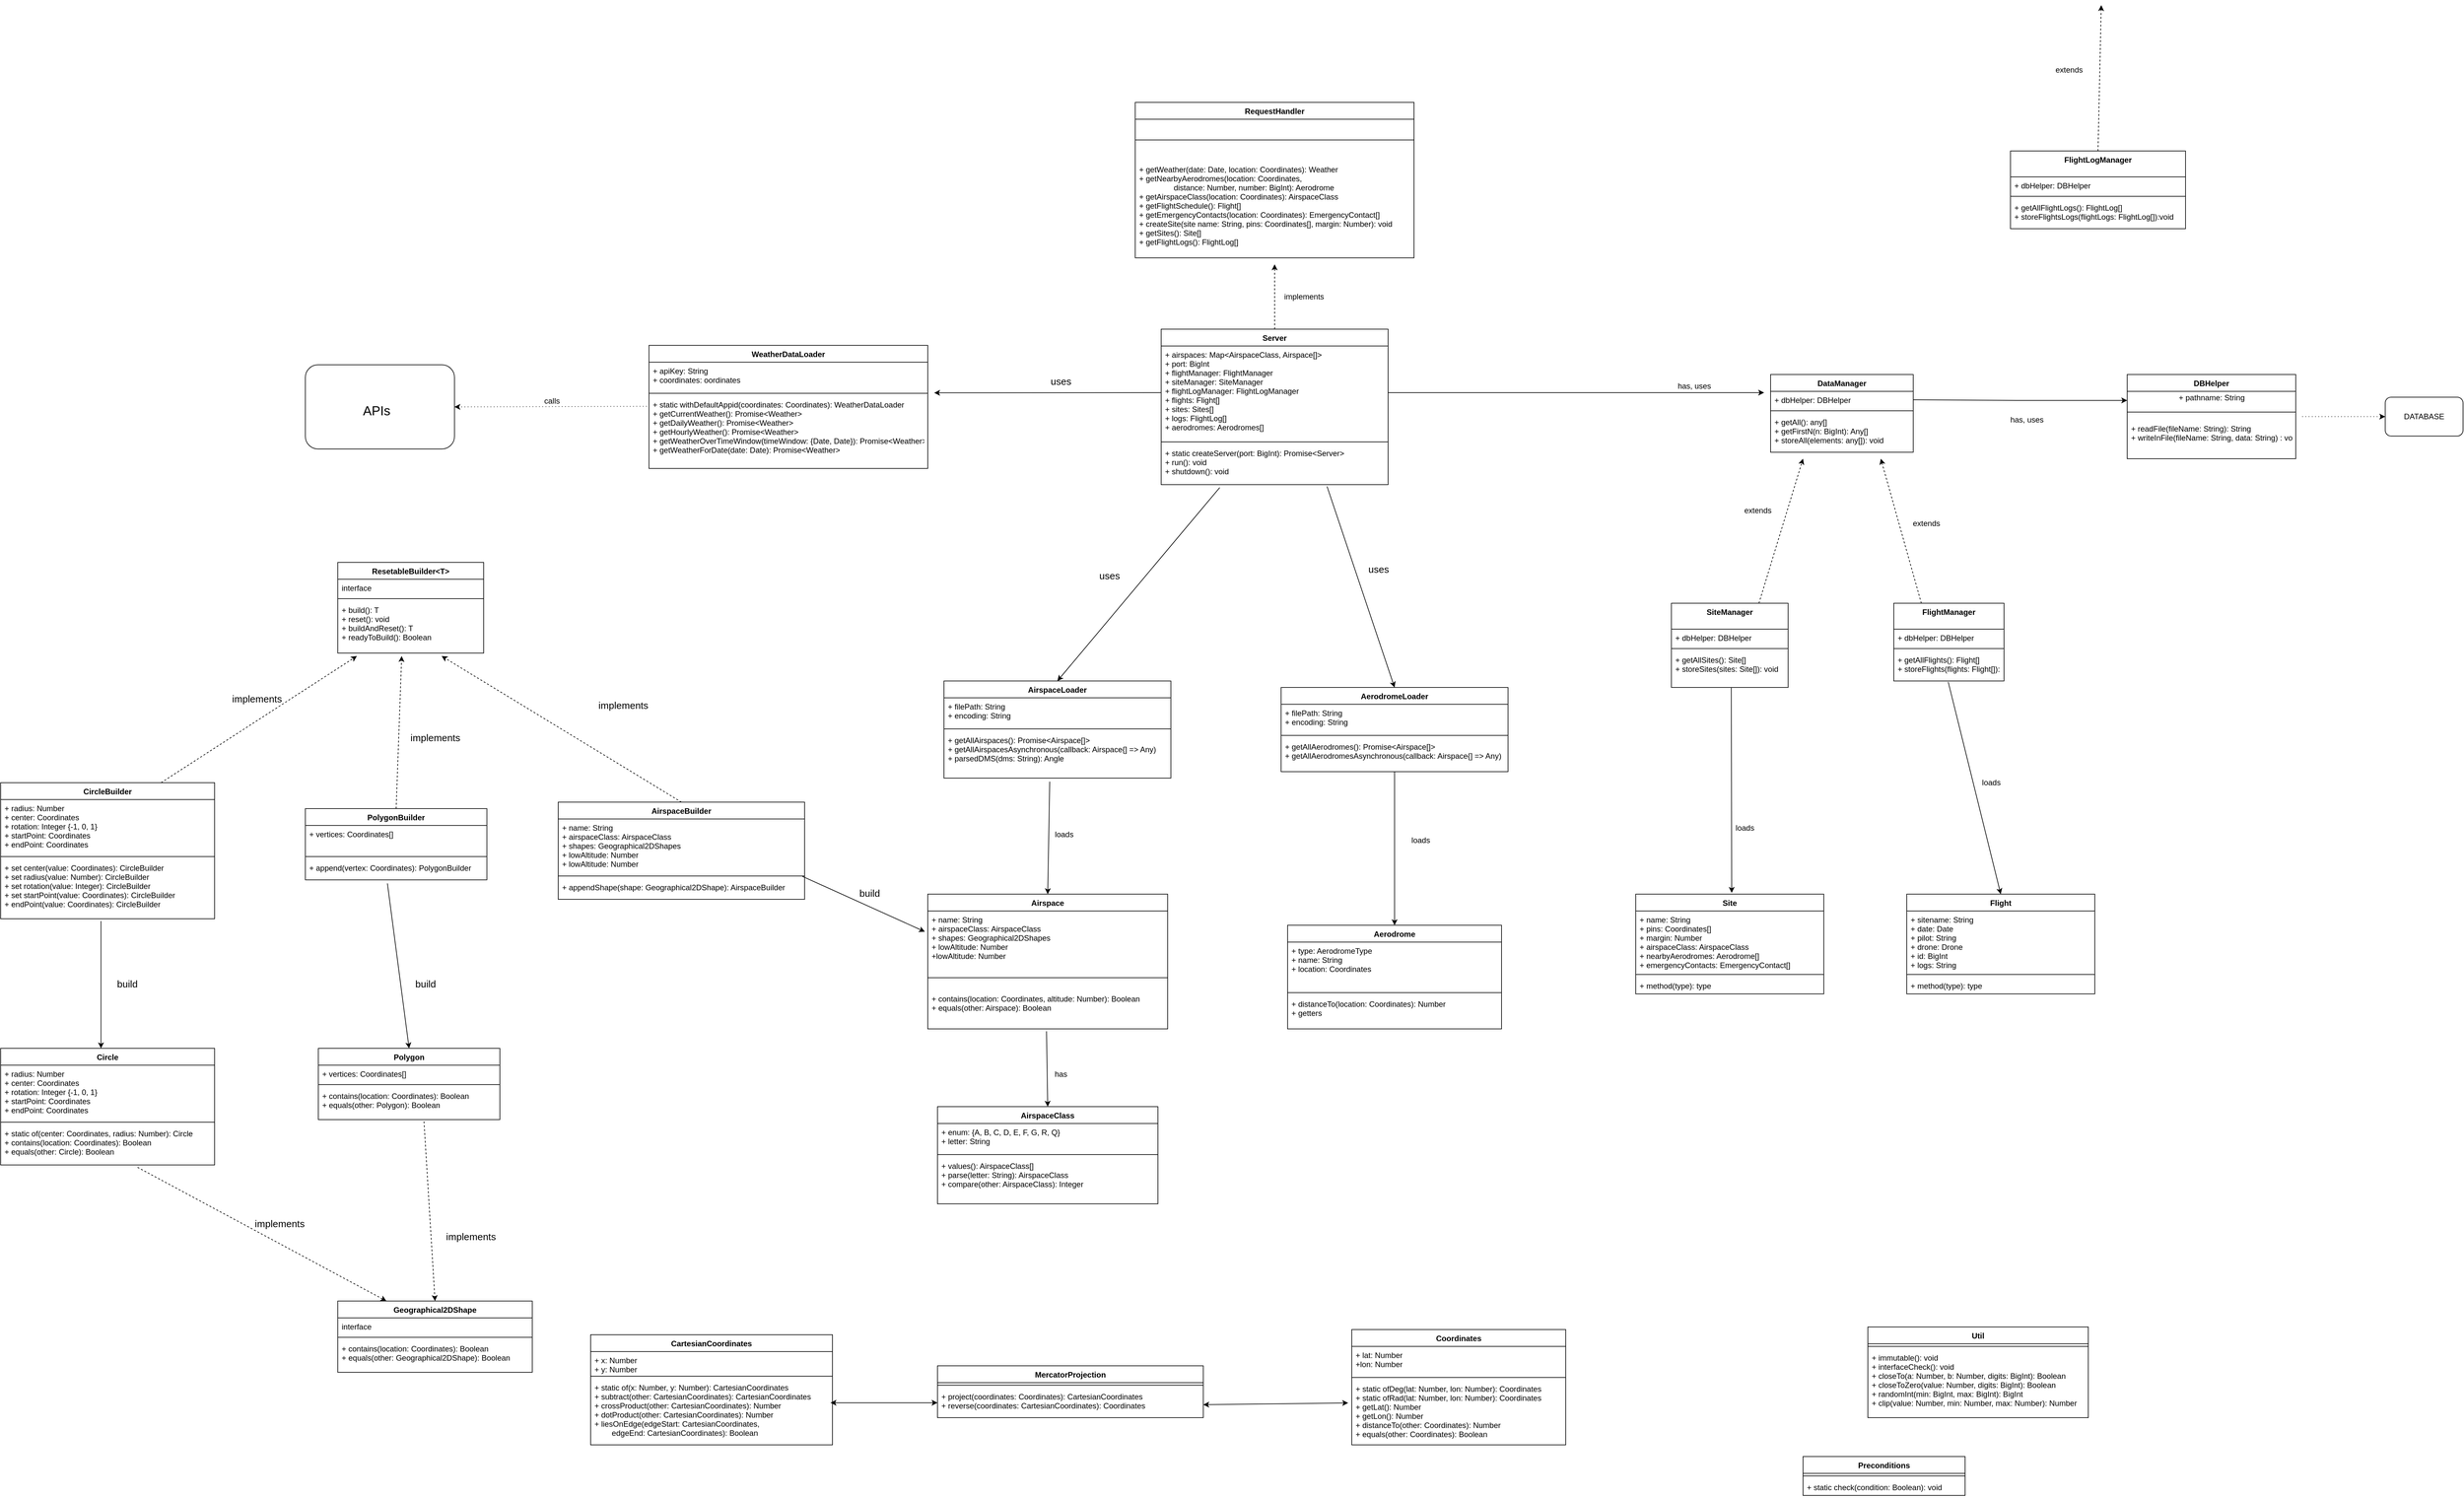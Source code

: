 <mxfile version="17.2.2" type="github">
  <diagram id="C5RBs43oDa-KdzZeNtuy" name="Page-1">
    <mxGraphModel dx="5870" dy="3166" grid="1" gridSize="10" guides="1" tooltips="1" connect="1" arrows="1" fold="1" page="1" pageScale="1" pageWidth="827" pageHeight="1169" math="0" shadow="0">
      <root>
        <mxCell id="WIyWlLk6GJQsqaUBKTNV-0" />
        <mxCell id="WIyWlLk6GJQsqaUBKTNV-1" parent="WIyWlLk6GJQsqaUBKTNV-0" />
        <mxCell id="lrnJ2G7k063MCXL8fDlo-37" value="RequestHandler" style="swimlane;fontStyle=1;align=center;verticalAlign=top;childLayout=stackLayout;horizontal=1;startSize=26;horizontalStack=0;resizeParent=1;resizeParentMax=0;resizeLast=0;collapsible=1;marginBottom=0;" vertex="1" parent="WIyWlLk6GJQsqaUBKTNV-1">
          <mxGeometry x="80" y="40" width="430" height="240" as="geometry" />
        </mxCell>
        <mxCell id="lrnJ2G7k063MCXL8fDlo-39" value="" style="line;strokeWidth=1;fillColor=none;align=left;verticalAlign=middle;spacingTop=-1;spacingLeft=3;spacingRight=3;rotatable=0;labelPosition=right;points=[];portConstraint=eastwest;" vertex="1" parent="lrnJ2G7k063MCXL8fDlo-37">
          <mxGeometry y="26" width="430" height="64" as="geometry" />
        </mxCell>
        <mxCell id="lrnJ2G7k063MCXL8fDlo-40" value="+ getWeather(date: Date, location: Coordinates): Weather&#xa;+ getNearbyAerodromes(location: Coordinates, &#xa;                distance: Number, number: BigInt): Aerodrome&#xa;+ getAirspaceClass(location: Coordinates): AirspaceClass&#xa;+ getFlightSchedule(): Flight[]&#xa;+ getEmergencyContacts(location: Coordinates): EmergencyContact[]&#xa;+ createSite(site name: String, pins: Coordinates[], margin: Number): void&#xa;+ getSites(): Site[]&#xa;+ getFlightLogs(): FlightLog[]" style="text;strokeColor=none;fillColor=none;align=left;verticalAlign=top;spacingLeft=4;spacingRight=4;overflow=hidden;rotatable=0;points=[[0,0.5],[1,0.5]];portConstraint=eastwest;" vertex="1" parent="lrnJ2G7k063MCXL8fDlo-37">
          <mxGeometry y="90" width="430" height="150" as="geometry" />
        </mxCell>
        <mxCell id="lrnJ2G7k063MCXL8fDlo-46" style="edgeStyle=orthogonalEdgeStyle;rounded=0;orthogonalLoop=1;jettySize=auto;html=1;exitX=0.5;exitY=0;exitDx=0;exitDy=0;dashed=1;" edge="1" parent="WIyWlLk6GJQsqaUBKTNV-1" source="lrnJ2G7k063MCXL8fDlo-41">
          <mxGeometry relative="1" as="geometry">
            <mxPoint x="295" y="290" as="targetPoint" />
          </mxGeometry>
        </mxCell>
        <mxCell id="lrnJ2G7k063MCXL8fDlo-41" value="Server" style="swimlane;fontStyle=1;align=center;verticalAlign=top;childLayout=stackLayout;horizontal=1;startSize=26;horizontalStack=0;resizeParent=1;resizeParentMax=0;resizeLast=0;collapsible=1;marginBottom=0;" vertex="1" parent="WIyWlLk6GJQsqaUBKTNV-1">
          <mxGeometry x="120" y="390" width="350" height="240" as="geometry" />
        </mxCell>
        <mxCell id="lrnJ2G7k063MCXL8fDlo-42" value="+ airspaces: Map&lt;AirspaceClass, Airspace[]&gt;&#xa;+ port: BigInt&#xa;+ flightManager: FlightManager&#xa;+ siteManager: SiteManager&#xa;+ flightLogManager: FlightLogManager&#xa;+ flights: Flight[]&#xa;+ sites: Sites[]&#xa;+ logs: FlightLog[]&#xa;+ aerodromes: Aerodromes[]" style="text;strokeColor=none;fillColor=none;align=left;verticalAlign=top;spacingLeft=4;spacingRight=4;overflow=hidden;rotatable=0;points=[[0,0.5],[1,0.5]];portConstraint=eastwest;" vertex="1" parent="lrnJ2G7k063MCXL8fDlo-41">
          <mxGeometry y="26" width="350" height="144" as="geometry" />
        </mxCell>
        <mxCell id="lrnJ2G7k063MCXL8fDlo-43" value="" style="line;strokeWidth=1;fillColor=none;align=left;verticalAlign=middle;spacingTop=-1;spacingLeft=3;spacingRight=3;rotatable=0;labelPosition=right;points=[];portConstraint=eastwest;" vertex="1" parent="lrnJ2G7k063MCXL8fDlo-41">
          <mxGeometry y="170" width="350" height="8" as="geometry" />
        </mxCell>
        <mxCell id="lrnJ2G7k063MCXL8fDlo-44" value="+ static createServer(port: BigInt): Promise&lt;Server&gt;&#xa;+ run(): void&#xa;+ shutdown(): void" style="text;strokeColor=none;fillColor=none;align=left;verticalAlign=top;spacingLeft=4;spacingRight=4;overflow=hidden;rotatable=0;points=[[0,0.5],[1,0.5]];portConstraint=eastwest;" vertex="1" parent="lrnJ2G7k063MCXL8fDlo-41">
          <mxGeometry y="178" width="350" height="62" as="geometry" />
        </mxCell>
        <mxCell id="lrnJ2G7k063MCXL8fDlo-47" value="implements" style="text;html=1;align=center;verticalAlign=middle;resizable=0;points=[];autosize=1;strokeColor=none;fillColor=none;" vertex="1" parent="WIyWlLk6GJQsqaUBKTNV-1">
          <mxGeometry x="300" y="330" width="80" height="20" as="geometry" />
        </mxCell>
        <mxCell id="lrnJ2G7k063MCXL8fDlo-101" style="edgeStyle=none;rounded=0;orthogonalLoop=1;jettySize=auto;html=1;exitX=0.75;exitY=0;exitDx=0;exitDy=0;elbow=vertical;dashed=1;" edge="1" parent="WIyWlLk6GJQsqaUBKTNV-1" source="lrnJ2G7k063MCXL8fDlo-48">
          <mxGeometry relative="1" as="geometry">
            <mxPoint x="1110" y="590" as="targetPoint" />
          </mxGeometry>
        </mxCell>
        <mxCell id="lrnJ2G7k063MCXL8fDlo-48" value="SiteManager" style="swimlane;fontStyle=1;align=center;verticalAlign=top;childLayout=stackLayout;horizontal=1;startSize=40;horizontalStack=0;resizeParent=1;resizeParentMax=0;resizeLast=0;collapsible=1;marginBottom=0;" vertex="1" parent="WIyWlLk6GJQsqaUBKTNV-1">
          <mxGeometry x="907" y="813" width="180" height="130" as="geometry" />
        </mxCell>
        <mxCell id="lrnJ2G7k063MCXL8fDlo-49" value="+ dbHelper: DBHelper" style="text;strokeColor=none;fillColor=none;align=left;verticalAlign=top;spacingLeft=4;spacingRight=4;overflow=hidden;rotatable=0;points=[[0,0.5],[1,0.5]];portConstraint=eastwest;" vertex="1" parent="lrnJ2G7k063MCXL8fDlo-48">
          <mxGeometry y="40" width="180" height="26" as="geometry" />
        </mxCell>
        <mxCell id="lrnJ2G7k063MCXL8fDlo-50" value="" style="line;strokeWidth=1;fillColor=none;align=left;verticalAlign=middle;spacingTop=-1;spacingLeft=3;spacingRight=3;rotatable=0;labelPosition=right;points=[];portConstraint=eastwest;" vertex="1" parent="lrnJ2G7k063MCXL8fDlo-48">
          <mxGeometry y="66" width="180" height="8" as="geometry" />
        </mxCell>
        <mxCell id="lrnJ2G7k063MCXL8fDlo-51" value="+ getAllSites(): Site[]&#xa;+ storeSites(sites: Site[]): void" style="text;strokeColor=none;fillColor=none;align=left;verticalAlign=top;spacingLeft=4;spacingRight=4;overflow=hidden;rotatable=0;points=[[0,0.5],[1,0.5]];portConstraint=eastwest;" vertex="1" parent="lrnJ2G7k063MCXL8fDlo-48">
          <mxGeometry y="74" width="180" height="56" as="geometry" />
        </mxCell>
        <mxCell id="lrnJ2G7k063MCXL8fDlo-103" style="edgeStyle=none;rounded=0;orthogonalLoop=1;jettySize=auto;html=1;exitX=0.25;exitY=0;exitDx=0;exitDy=0;dashed=1;elbow=vertical;" edge="1" parent="WIyWlLk6GJQsqaUBKTNV-1" source="lrnJ2G7k063MCXL8fDlo-57">
          <mxGeometry relative="1" as="geometry">
            <mxPoint x="1230" y="590" as="targetPoint" />
          </mxGeometry>
        </mxCell>
        <mxCell id="lrnJ2G7k063MCXL8fDlo-57" value="FlightManager" style="swimlane;fontStyle=1;align=center;verticalAlign=top;childLayout=stackLayout;horizontal=1;startSize=40;horizontalStack=0;resizeParent=1;resizeParentMax=0;resizeLast=0;collapsible=1;marginBottom=0;" vertex="1" parent="WIyWlLk6GJQsqaUBKTNV-1">
          <mxGeometry x="1250" y="813" width="170" height="120" as="geometry" />
        </mxCell>
        <mxCell id="lrnJ2G7k063MCXL8fDlo-58" value="+ dbHelper: DBHelper" style="text;strokeColor=none;fillColor=none;align=left;verticalAlign=top;spacingLeft=4;spacingRight=4;overflow=hidden;rotatable=0;points=[[0,0.5],[1,0.5]];portConstraint=eastwest;" vertex="1" parent="lrnJ2G7k063MCXL8fDlo-57">
          <mxGeometry y="40" width="170" height="26" as="geometry" />
        </mxCell>
        <mxCell id="lrnJ2G7k063MCXL8fDlo-59" value="" style="line;strokeWidth=1;fillColor=none;align=left;verticalAlign=middle;spacingTop=-1;spacingLeft=3;spacingRight=3;rotatable=0;labelPosition=right;points=[];portConstraint=eastwest;" vertex="1" parent="lrnJ2G7k063MCXL8fDlo-57">
          <mxGeometry y="66" width="170" height="8" as="geometry" />
        </mxCell>
        <mxCell id="lrnJ2G7k063MCXL8fDlo-60" value="+ getAllFlights(): Flight[]&#xa;+ storeFlights(flights: Flight[]): void" style="text;strokeColor=none;fillColor=none;align=left;verticalAlign=top;spacingLeft=4;spacingRight=4;overflow=hidden;rotatable=0;points=[[0,0.5],[1,0.5]];portConstraint=eastwest;" vertex="1" parent="lrnJ2G7k063MCXL8fDlo-57">
          <mxGeometry y="74" width="170" height="46" as="geometry" />
        </mxCell>
        <mxCell id="lrnJ2G7k063MCXL8fDlo-102" style="edgeStyle=none;rounded=0;orthogonalLoop=1;jettySize=auto;html=1;exitX=0.5;exitY=0;exitDx=0;exitDy=0;dashed=1;elbow=vertical;" edge="1" parent="WIyWlLk6GJQsqaUBKTNV-1" source="lrnJ2G7k063MCXL8fDlo-63">
          <mxGeometry relative="1" as="geometry">
            <mxPoint x="1570" y="-110" as="targetPoint" />
          </mxGeometry>
        </mxCell>
        <mxCell id="lrnJ2G7k063MCXL8fDlo-63" value="FlightLogManager" style="swimlane;fontStyle=1;align=center;verticalAlign=top;childLayout=stackLayout;horizontal=1;startSize=40;horizontalStack=0;resizeParent=1;resizeParentMax=0;resizeLast=0;collapsible=1;marginBottom=0;" vertex="1" parent="WIyWlLk6GJQsqaUBKTNV-1">
          <mxGeometry x="1430" y="115" width="270" height="120" as="geometry" />
        </mxCell>
        <mxCell id="lrnJ2G7k063MCXL8fDlo-64" value="+ dbHelper: DBHelper" style="text;strokeColor=none;fillColor=none;align=left;verticalAlign=top;spacingLeft=4;spacingRight=4;overflow=hidden;rotatable=0;points=[[0,0.5],[1,0.5]];portConstraint=eastwest;" vertex="1" parent="lrnJ2G7k063MCXL8fDlo-63">
          <mxGeometry y="40" width="270" height="26" as="geometry" />
        </mxCell>
        <mxCell id="lrnJ2G7k063MCXL8fDlo-65" value="" style="line;strokeWidth=1;fillColor=none;align=left;verticalAlign=middle;spacingTop=-1;spacingLeft=3;spacingRight=3;rotatable=0;labelPosition=right;points=[];portConstraint=eastwest;" vertex="1" parent="lrnJ2G7k063MCXL8fDlo-63">
          <mxGeometry y="66" width="270" height="8" as="geometry" />
        </mxCell>
        <mxCell id="lrnJ2G7k063MCXL8fDlo-66" value="+ getAllFlightLogs(): FlightLog[]&#xa;+ storeFlightsLogs(flightLogs: FlightLog[]):void" style="text;strokeColor=none;fillColor=none;align=left;verticalAlign=top;spacingLeft=4;spacingRight=4;overflow=hidden;rotatable=0;points=[[0,0.5],[1,0.5]];portConstraint=eastwest;" vertex="1" parent="lrnJ2G7k063MCXL8fDlo-63">
          <mxGeometry y="74" width="270" height="46" as="geometry" />
        </mxCell>
        <mxCell id="lrnJ2G7k063MCXL8fDlo-81" value="DBHelper" style="swimlane;fontStyle=1;align=center;verticalAlign=top;childLayout=stackLayout;horizontal=1;startSize=26;horizontalStack=0;resizeParent=1;resizeParentMax=0;resizeLast=0;collapsible=1;marginBottom=0;" vertex="1" parent="WIyWlLk6GJQsqaUBKTNV-1">
          <mxGeometry x="1610" y="460" width="260" height="130" as="geometry" />
        </mxCell>
        <mxCell id="lrnJ2G7k063MCXL8fDlo-125" value="+ pathname: String" style="text;html=1;align=center;verticalAlign=middle;resizable=0;points=[];autosize=1;strokeColor=none;fillColor=none;" vertex="1" parent="lrnJ2G7k063MCXL8fDlo-81">
          <mxGeometry y="26" width="260" height="20" as="geometry" />
        </mxCell>
        <mxCell id="lrnJ2G7k063MCXL8fDlo-83" value="" style="line;strokeWidth=1;fillColor=none;align=left;verticalAlign=middle;spacingTop=-1;spacingLeft=3;spacingRight=3;rotatable=0;labelPosition=right;points=[];portConstraint=eastwest;" vertex="1" parent="lrnJ2G7k063MCXL8fDlo-81">
          <mxGeometry y="46" width="260" height="24" as="geometry" />
        </mxCell>
        <mxCell id="lrnJ2G7k063MCXL8fDlo-84" value="+ readFile(fileName: String): String&#xa;+ writeInFile(fileName: String, data: String) : void" style="text;strokeColor=none;fillColor=none;align=left;verticalAlign=top;spacingLeft=4;spacingRight=4;overflow=hidden;rotatable=0;points=[[0,0.5],[1,0.5]];portConstraint=eastwest;" vertex="1" parent="lrnJ2G7k063MCXL8fDlo-81">
          <mxGeometry y="70" width="260" height="60" as="geometry" />
        </mxCell>
        <mxCell id="lrnJ2G7k063MCXL8fDlo-89" value="has, uses" style="text;html=1;align=center;verticalAlign=middle;resizable=0;points=[];autosize=1;strokeColor=none;fillColor=none;" vertex="1" parent="WIyWlLk6GJQsqaUBKTNV-1">
          <mxGeometry x="1420" y="520" width="70" height="20" as="geometry" />
        </mxCell>
        <mxCell id="lrnJ2G7k063MCXL8fDlo-95" value="DataManager" style="swimlane;fontStyle=1;align=center;verticalAlign=top;childLayout=stackLayout;horizontal=1;startSize=26;horizontalStack=0;resizeParent=1;resizeParentMax=0;resizeLast=0;collapsible=1;marginBottom=0;" vertex="1" parent="WIyWlLk6GJQsqaUBKTNV-1">
          <mxGeometry x="1060" y="460" width="220" height="120" as="geometry" />
        </mxCell>
        <mxCell id="lrnJ2G7k063MCXL8fDlo-96" value="+ dbHelper: DBHelper" style="text;strokeColor=none;fillColor=none;align=left;verticalAlign=top;spacingLeft=4;spacingRight=4;overflow=hidden;rotatable=0;points=[[0,0.5],[1,0.5]];portConstraint=eastwest;" vertex="1" parent="lrnJ2G7k063MCXL8fDlo-95">
          <mxGeometry y="26" width="220" height="26" as="geometry" />
        </mxCell>
        <mxCell id="lrnJ2G7k063MCXL8fDlo-97" value="" style="line;strokeWidth=1;fillColor=none;align=left;verticalAlign=middle;spacingTop=-1;spacingLeft=3;spacingRight=3;rotatable=0;labelPosition=right;points=[];portConstraint=eastwest;" vertex="1" parent="lrnJ2G7k063MCXL8fDlo-95">
          <mxGeometry y="52" width="220" height="8" as="geometry" />
        </mxCell>
        <mxCell id="lrnJ2G7k063MCXL8fDlo-98" value="+ getAll(): any[]&#xa;+ getFirstN(n: BigInt): Any[]&#xa;+ storeAll(elements: any[]): void" style="text;strokeColor=none;fillColor=none;align=left;verticalAlign=top;spacingLeft=4;spacingRight=4;overflow=hidden;rotatable=0;points=[[0,0.5],[1,0.5]];portConstraint=eastwest;" vertex="1" parent="lrnJ2G7k063MCXL8fDlo-95">
          <mxGeometry y="60" width="220" height="60" as="geometry" />
        </mxCell>
        <mxCell id="lrnJ2G7k063MCXL8fDlo-99" style="edgeStyle=none;rounded=0;orthogonalLoop=1;jettySize=auto;html=1;exitX=1;exitY=0.5;exitDx=0;exitDy=0;elbow=vertical;" edge="1" parent="WIyWlLk6GJQsqaUBKTNV-1" source="lrnJ2G7k063MCXL8fDlo-42">
          <mxGeometry relative="1" as="geometry">
            <mxPoint x="1050" y="488" as="targetPoint" />
            <mxPoint x="610" y="488" as="sourcePoint" />
          </mxGeometry>
        </mxCell>
        <mxCell id="lrnJ2G7k063MCXL8fDlo-100" value="has, uses" style="text;html=1;align=center;verticalAlign=middle;resizable=0;points=[];autosize=1;strokeColor=none;fillColor=none;" vertex="1" parent="WIyWlLk6GJQsqaUBKTNV-1">
          <mxGeometry x="907" y="468" width="70" height="20" as="geometry" />
        </mxCell>
        <mxCell id="lrnJ2G7k063MCXL8fDlo-104" value="extends" style="text;html=1;align=center;verticalAlign=middle;resizable=0;points=[];autosize=1;strokeColor=none;fillColor=none;" vertex="1" parent="WIyWlLk6GJQsqaUBKTNV-1">
          <mxGeometry x="1010" y="660" width="60" height="20" as="geometry" />
        </mxCell>
        <mxCell id="lrnJ2G7k063MCXL8fDlo-107" value="extends" style="text;html=1;align=center;verticalAlign=middle;resizable=0;points=[];autosize=1;strokeColor=none;fillColor=none;" vertex="1" parent="WIyWlLk6GJQsqaUBKTNV-1">
          <mxGeometry x="1490" y="-20" width="60" height="20" as="geometry" />
        </mxCell>
        <mxCell id="lrnJ2G7k063MCXL8fDlo-108" value="extends" style="text;html=1;align=center;verticalAlign=middle;resizable=0;points=[];autosize=1;strokeColor=none;fillColor=none;" vertex="1" parent="WIyWlLk6GJQsqaUBKTNV-1">
          <mxGeometry x="1270" y="680" width="60" height="20" as="geometry" />
        </mxCell>
        <mxCell id="lrnJ2G7k063MCXL8fDlo-109" style="edgeStyle=none;rounded=0;orthogonalLoop=1;jettySize=auto;html=1;exitX=1;exitY=0.5;exitDx=0;exitDy=0;elbow=vertical;" edge="1" parent="WIyWlLk6GJQsqaUBKTNV-1" source="lrnJ2G7k063MCXL8fDlo-96">
          <mxGeometry relative="1" as="geometry">
            <mxPoint x="1610" y="500" as="targetPoint" />
            <Array as="points">
              <mxPoint x="1440" y="500" />
            </Array>
          </mxGeometry>
        </mxCell>
        <mxCell id="lrnJ2G7k063MCXL8fDlo-120" style="edgeStyle=none;rounded=0;orthogonalLoop=1;jettySize=auto;html=1;exitX=0.258;exitY=1.073;exitDx=0;exitDy=0;elbow=vertical;exitPerimeter=0;entryX=0.5;entryY=0;entryDx=0;entryDy=0;" edge="1" parent="WIyWlLk6GJQsqaUBKTNV-1" source="lrnJ2G7k063MCXL8fDlo-44" target="lrnJ2G7k063MCXL8fDlo-116">
          <mxGeometry relative="1" as="geometry">
            <mxPoint x="250" y="1110" as="targetPoint" />
          </mxGeometry>
        </mxCell>
        <mxCell id="lrnJ2G7k063MCXL8fDlo-116" value="AirspaceLoader" style="swimlane;fontStyle=1;align=center;verticalAlign=top;childLayout=stackLayout;horizontal=1;startSize=26;horizontalStack=0;resizeParent=1;resizeParentMax=0;resizeLast=0;collapsible=1;marginBottom=0;" vertex="1" parent="WIyWlLk6GJQsqaUBKTNV-1">
          <mxGeometry x="-215" y="933" width="350" height="150" as="geometry" />
        </mxCell>
        <mxCell id="lrnJ2G7k063MCXL8fDlo-117" value="+ filePath: String&#xa;+ encoding: String" style="text;strokeColor=none;fillColor=none;align=left;verticalAlign=top;spacingLeft=4;spacingRight=4;overflow=hidden;rotatable=0;points=[[0,0.5],[1,0.5]];portConstraint=eastwest;" vertex="1" parent="lrnJ2G7k063MCXL8fDlo-116">
          <mxGeometry y="26" width="350" height="44" as="geometry" />
        </mxCell>
        <mxCell id="lrnJ2G7k063MCXL8fDlo-118" value="" style="line;strokeWidth=1;fillColor=none;align=left;verticalAlign=middle;spacingTop=-1;spacingLeft=3;spacingRight=3;rotatable=0;labelPosition=right;points=[];portConstraint=eastwest;" vertex="1" parent="lrnJ2G7k063MCXL8fDlo-116">
          <mxGeometry y="70" width="350" height="8" as="geometry" />
        </mxCell>
        <mxCell id="lrnJ2G7k063MCXL8fDlo-119" value="+ getAllAirspaces(): Promise&lt;Airspace[]&gt;&#xa;+ getAllAirspacesAsynchronous(callback: Airspace{] =&gt; Any)&#xa;+ parsedDMS(dms: String): Angle" style="text;strokeColor=none;fillColor=none;align=left;verticalAlign=top;spacingLeft=4;spacingRight=4;overflow=hidden;rotatable=0;points=[[0,0.5],[1,0.5]];portConstraint=eastwest;" vertex="1" parent="lrnJ2G7k063MCXL8fDlo-116">
          <mxGeometry y="78" width="350" height="72" as="geometry" />
        </mxCell>
        <mxCell id="lrnJ2G7k063MCXL8fDlo-126" style="edgeStyle=none;rounded=0;orthogonalLoop=1;jettySize=auto;html=1;exitX=0.731;exitY=1.044;exitDx=0;exitDy=0;elbow=vertical;exitPerimeter=0;entryX=0.5;entryY=0;entryDx=0;entryDy=0;" edge="1" parent="WIyWlLk6GJQsqaUBKTNV-1" source="lrnJ2G7k063MCXL8fDlo-44" target="lrnJ2G7k063MCXL8fDlo-121">
          <mxGeometry relative="1" as="geometry">
            <mxPoint x="120" y="950" as="targetPoint" />
          </mxGeometry>
        </mxCell>
        <mxCell id="lrnJ2G7k063MCXL8fDlo-121" value="AerodromeLoader" style="swimlane;fontStyle=1;align=center;verticalAlign=top;childLayout=stackLayout;horizontal=1;startSize=26;horizontalStack=0;resizeParent=1;resizeParentMax=0;resizeLast=0;collapsible=1;marginBottom=0;" vertex="1" parent="WIyWlLk6GJQsqaUBKTNV-1">
          <mxGeometry x="305" y="943" width="350" height="130" as="geometry" />
        </mxCell>
        <mxCell id="lrnJ2G7k063MCXL8fDlo-122" value="+ filePath: String&#xa;+ encoding: String" style="text;strokeColor=none;fillColor=none;align=left;verticalAlign=top;spacingLeft=4;spacingRight=4;overflow=hidden;rotatable=0;points=[[0,0.5],[1,0.5]];portConstraint=eastwest;" vertex="1" parent="lrnJ2G7k063MCXL8fDlo-121">
          <mxGeometry y="26" width="350" height="44" as="geometry" />
        </mxCell>
        <mxCell id="lrnJ2G7k063MCXL8fDlo-123" value="" style="line;strokeWidth=1;fillColor=none;align=left;verticalAlign=middle;spacingTop=-1;spacingLeft=3;spacingRight=3;rotatable=0;labelPosition=right;points=[];portConstraint=eastwest;" vertex="1" parent="lrnJ2G7k063MCXL8fDlo-121">
          <mxGeometry y="70" width="350" height="8" as="geometry" />
        </mxCell>
        <mxCell id="lrnJ2G7k063MCXL8fDlo-124" value="+ getAllAerodromes(): Promise&lt;Airspace[]&gt;&#xa;+ getAllAerodromesAsynchronous(callback: Airspace{] =&gt; Any)" style="text;strokeColor=none;fillColor=none;align=left;verticalAlign=top;spacingLeft=4;spacingRight=4;overflow=hidden;rotatable=0;points=[[0,0.5],[1,0.5]];portConstraint=eastwest;" vertex="1" parent="lrnJ2G7k063MCXL8fDlo-121">
          <mxGeometry y="78" width="350" height="52" as="geometry" />
        </mxCell>
        <mxCell id="lrnJ2G7k063MCXL8fDlo-127" value="WeatherDataLoader" style="swimlane;fontStyle=1;align=center;verticalAlign=top;childLayout=stackLayout;horizontal=1;startSize=26;horizontalStack=0;resizeParent=1;resizeParentMax=0;resizeLast=0;collapsible=1;marginBottom=0;" vertex="1" parent="WIyWlLk6GJQsqaUBKTNV-1">
          <mxGeometry x="-670" y="415" width="430" height="190" as="geometry" />
        </mxCell>
        <mxCell id="lrnJ2G7k063MCXL8fDlo-128" value="+ apiKey: String&#xa;+ coordinates: oordinates" style="text;strokeColor=none;fillColor=none;align=left;verticalAlign=top;spacingLeft=4;spacingRight=4;overflow=hidden;rotatable=0;points=[[0,0.5],[1,0.5]];portConstraint=eastwest;" vertex="1" parent="lrnJ2G7k063MCXL8fDlo-127">
          <mxGeometry y="26" width="430" height="44" as="geometry" />
        </mxCell>
        <mxCell id="lrnJ2G7k063MCXL8fDlo-129" value="" style="line;strokeWidth=1;fillColor=none;align=left;verticalAlign=middle;spacingTop=-1;spacingLeft=3;spacingRight=3;rotatable=0;labelPosition=right;points=[];portConstraint=eastwest;" vertex="1" parent="lrnJ2G7k063MCXL8fDlo-127">
          <mxGeometry y="70" width="430" height="8" as="geometry" />
        </mxCell>
        <mxCell id="lrnJ2G7k063MCXL8fDlo-130" value="+ static withDefaultAppid(coordinates: Coordinates): WeatherDataLoader&#xa;+ getCurrentWeather(): Promise&lt;Weather&gt;&#xa;+ getDailyWeather(): Promise&lt;Weather&gt;&#xa;+ getHourlyWeather(): Promise&lt;Weather&gt;&#xa;+ getWeatherOverTimeWindow(timeWindow: {Date, Date}): Promise&lt;Weather&gt;&#xa;+ getWeatherForDate(date: Date): Promise&lt;Weather&gt;&#xa;" style="text;strokeColor=none;fillColor=none;align=left;verticalAlign=top;spacingLeft=4;spacingRight=4;overflow=hidden;rotatable=0;points=[[0,0.5],[1,0.5]];portConstraint=eastwest;" vertex="1" parent="lrnJ2G7k063MCXL8fDlo-127">
          <mxGeometry y="78" width="430" height="112" as="geometry" />
        </mxCell>
        <mxCell id="lrnJ2G7k063MCXL8fDlo-131" style="edgeStyle=none;rounded=0;orthogonalLoop=1;jettySize=auto;html=1;exitX=0;exitY=0.5;exitDx=0;exitDy=0;entryX=1.023;entryY=-0.042;entryDx=0;entryDy=0;entryPerimeter=0;elbow=vertical;" edge="1" parent="WIyWlLk6GJQsqaUBKTNV-1" source="lrnJ2G7k063MCXL8fDlo-42" target="lrnJ2G7k063MCXL8fDlo-130">
          <mxGeometry relative="1" as="geometry" />
        </mxCell>
        <mxCell id="lrnJ2G7k063MCXL8fDlo-132" value="Aerodrome" style="swimlane;fontStyle=1;align=center;verticalAlign=top;childLayout=stackLayout;horizontal=1;startSize=26;horizontalStack=0;resizeParent=1;resizeParentMax=0;resizeLast=0;collapsible=1;marginBottom=0;" vertex="1" parent="WIyWlLk6GJQsqaUBKTNV-1">
          <mxGeometry x="315" y="1310" width="330" height="160" as="geometry" />
        </mxCell>
        <mxCell id="lrnJ2G7k063MCXL8fDlo-133" value="+ type: AerodromeType&#xa;+ name: String&#xa;+ location: Coordinates" style="text;strokeColor=none;fillColor=none;align=left;verticalAlign=top;spacingLeft=4;spacingRight=4;overflow=hidden;rotatable=0;points=[[0,0.5],[1,0.5]];portConstraint=eastwest;" vertex="1" parent="lrnJ2G7k063MCXL8fDlo-132">
          <mxGeometry y="26" width="330" height="74" as="geometry" />
        </mxCell>
        <mxCell id="lrnJ2G7k063MCXL8fDlo-134" value="" style="line;strokeWidth=1;fillColor=none;align=left;verticalAlign=middle;spacingTop=-1;spacingLeft=3;spacingRight=3;rotatable=0;labelPosition=right;points=[];portConstraint=eastwest;" vertex="1" parent="lrnJ2G7k063MCXL8fDlo-132">
          <mxGeometry y="100" width="330" height="8" as="geometry" />
        </mxCell>
        <mxCell id="lrnJ2G7k063MCXL8fDlo-135" value="+ distanceTo(location: Coordinates): Number&#xa;+ getters" style="text;strokeColor=none;fillColor=none;align=left;verticalAlign=top;spacingLeft=4;spacingRight=4;overflow=hidden;rotatable=0;points=[[0,0.5],[1,0.5]];portConstraint=eastwest;" vertex="1" parent="lrnJ2G7k063MCXL8fDlo-132">
          <mxGeometry y="108" width="330" height="52" as="geometry" />
        </mxCell>
        <mxCell id="lrnJ2G7k063MCXL8fDlo-136" value="Airspace" style="swimlane;fontStyle=1;align=center;verticalAlign=top;childLayout=stackLayout;horizontal=1;startSize=26;horizontalStack=0;resizeParent=1;resizeParentMax=0;resizeLast=0;collapsible=1;marginBottom=0;" vertex="1" parent="WIyWlLk6GJQsqaUBKTNV-1">
          <mxGeometry x="-240" y="1262" width="370" height="208" as="geometry" />
        </mxCell>
        <mxCell id="lrnJ2G7k063MCXL8fDlo-137" value="+ name: String&#xa;+ airspaceClass: AirspaceClass&#xa;+ shapes: Geographical2DShapes&#xa;+ lowAltitude: Number&#xa;+lowAltitude: Number" style="text;strokeColor=none;fillColor=none;align=left;verticalAlign=top;spacingLeft=4;spacingRight=4;overflow=hidden;rotatable=0;points=[[0,0.5],[1,0.5]];portConstraint=eastwest;" vertex="1" parent="lrnJ2G7k063MCXL8fDlo-136">
          <mxGeometry y="26" width="370" height="84" as="geometry" />
        </mxCell>
        <mxCell id="lrnJ2G7k063MCXL8fDlo-138" value="" style="line;strokeWidth=1;fillColor=none;align=left;verticalAlign=middle;spacingTop=-1;spacingLeft=3;spacingRight=3;rotatable=0;labelPosition=right;points=[];portConstraint=eastwest;" vertex="1" parent="lrnJ2G7k063MCXL8fDlo-136">
          <mxGeometry y="110" width="370" height="38" as="geometry" />
        </mxCell>
        <mxCell id="lrnJ2G7k063MCXL8fDlo-139" value="+ contains(location: Coordinates, altitude: Number): Boolean&#xa;+ equals(other: Airspace): Boolean" style="text;strokeColor=none;fillColor=none;align=left;verticalAlign=top;spacingLeft=4;spacingRight=4;overflow=hidden;rotatable=0;points=[[0,0.5],[1,0.5]];portConstraint=eastwest;" vertex="1" parent="lrnJ2G7k063MCXL8fDlo-136">
          <mxGeometry y="148" width="370" height="60" as="geometry" />
        </mxCell>
        <mxCell id="lrnJ2G7k063MCXL8fDlo-140" value="AirspaceClass" style="swimlane;fontStyle=1;align=center;verticalAlign=top;childLayout=stackLayout;horizontal=1;startSize=26;horizontalStack=0;resizeParent=1;resizeParentMax=0;resizeLast=0;collapsible=1;marginBottom=0;" vertex="1" parent="WIyWlLk6GJQsqaUBKTNV-1">
          <mxGeometry x="-225" y="1590" width="340" height="150" as="geometry" />
        </mxCell>
        <mxCell id="lrnJ2G7k063MCXL8fDlo-141" value="+ enum: {A, B, C, D, E, F, G, R, Q}&#xa;+ letter: String" style="text;strokeColor=none;fillColor=none;align=left;verticalAlign=top;spacingLeft=4;spacingRight=4;overflow=hidden;rotatable=0;points=[[0,0.5],[1,0.5]];portConstraint=eastwest;" vertex="1" parent="lrnJ2G7k063MCXL8fDlo-140">
          <mxGeometry y="26" width="340" height="44" as="geometry" />
        </mxCell>
        <mxCell id="lrnJ2G7k063MCXL8fDlo-142" value="" style="line;strokeWidth=1;fillColor=none;align=left;verticalAlign=middle;spacingTop=-1;spacingLeft=3;spacingRight=3;rotatable=0;labelPosition=right;points=[];portConstraint=eastwest;" vertex="1" parent="lrnJ2G7k063MCXL8fDlo-140">
          <mxGeometry y="70" width="340" height="8" as="geometry" />
        </mxCell>
        <mxCell id="lrnJ2G7k063MCXL8fDlo-143" value="+ values(): AirspaceClass[]&#xa;+ parse(letter: String): AirspaceClass&#xa;+ compare(other: AirspaceClass): Integer" style="text;strokeColor=none;fillColor=none;align=left;verticalAlign=top;spacingLeft=4;spacingRight=4;overflow=hidden;rotatable=0;points=[[0,0.5],[1,0.5]];portConstraint=eastwest;" vertex="1" parent="lrnJ2G7k063MCXL8fDlo-140">
          <mxGeometry y="78" width="340" height="72" as="geometry" />
        </mxCell>
        <mxCell id="lrnJ2G7k063MCXL8fDlo-144" value="AirspaceBuilder" style="swimlane;fontStyle=1;align=center;verticalAlign=top;childLayout=stackLayout;horizontal=1;startSize=26;horizontalStack=0;resizeParent=1;resizeParentMax=0;resizeLast=0;collapsible=1;marginBottom=0;" vertex="1" parent="WIyWlLk6GJQsqaUBKTNV-1">
          <mxGeometry x="-810" y="1120" width="380" height="150" as="geometry" />
        </mxCell>
        <mxCell id="lrnJ2G7k063MCXL8fDlo-145" value="+ name: String&#xa;+ airspaceClass: AirspaceClass&#xa;+ shapes: Geographical2DShapes&#xa;+ lowAltitude: Number&#xa;+ lowAltitude: Number" style="text;strokeColor=none;fillColor=none;align=left;verticalAlign=top;spacingLeft=4;spacingRight=4;overflow=hidden;rotatable=0;points=[[0,0.5],[1,0.5]];portConstraint=eastwest;" vertex="1" parent="lrnJ2G7k063MCXL8fDlo-144">
          <mxGeometry y="26" width="380" height="84" as="geometry" />
        </mxCell>
        <mxCell id="lrnJ2G7k063MCXL8fDlo-146" value="" style="line;strokeWidth=1;fillColor=none;align=left;verticalAlign=middle;spacingTop=-1;spacingLeft=3;spacingRight=3;rotatable=0;labelPosition=right;points=[];portConstraint=eastwest;" vertex="1" parent="lrnJ2G7k063MCXL8fDlo-144">
          <mxGeometry y="110" width="380" height="8" as="geometry" />
        </mxCell>
        <mxCell id="lrnJ2G7k063MCXL8fDlo-147" value="+ appendShape(shape: Geographical2DShape): AirspaceBuilder&#xa;" style="text;strokeColor=none;fillColor=none;align=left;verticalAlign=top;spacingLeft=4;spacingRight=4;overflow=hidden;rotatable=0;points=[[0,0.5],[1,0.5]];portConstraint=eastwest;" vertex="1" parent="lrnJ2G7k063MCXL8fDlo-144">
          <mxGeometry y="118" width="380" height="32" as="geometry" />
        </mxCell>
        <mxCell id="lrnJ2G7k063MCXL8fDlo-148" value="ResetableBuilder&lt;T&gt;" style="swimlane;fontStyle=1;align=center;verticalAlign=top;childLayout=stackLayout;horizontal=1;startSize=26;horizontalStack=0;resizeParent=1;resizeParentMax=0;resizeLast=0;collapsible=1;marginBottom=0;" vertex="1" parent="WIyWlLk6GJQsqaUBKTNV-1">
          <mxGeometry x="-1150" y="750" width="225" height="140" as="geometry" />
        </mxCell>
        <mxCell id="lrnJ2G7k063MCXL8fDlo-149" value="interface" style="text;strokeColor=none;fillColor=none;align=left;verticalAlign=top;spacingLeft=4;spacingRight=4;overflow=hidden;rotatable=0;points=[[0,0.5],[1,0.5]];portConstraint=eastwest;" vertex="1" parent="lrnJ2G7k063MCXL8fDlo-148">
          <mxGeometry y="26" width="225" height="26" as="geometry" />
        </mxCell>
        <mxCell id="lrnJ2G7k063MCXL8fDlo-150" value="" style="line;strokeWidth=1;fillColor=none;align=left;verticalAlign=middle;spacingTop=-1;spacingLeft=3;spacingRight=3;rotatable=0;labelPosition=right;points=[];portConstraint=eastwest;" vertex="1" parent="lrnJ2G7k063MCXL8fDlo-148">
          <mxGeometry y="52" width="225" height="8" as="geometry" />
        </mxCell>
        <mxCell id="lrnJ2G7k063MCXL8fDlo-151" value="+ build(): T&#xa;+ reset(): void&#xa;+ buildAndReset(): T&#xa;+ readyToBuild(): Boolean" style="text;strokeColor=none;fillColor=none;align=left;verticalAlign=top;spacingLeft=4;spacingRight=4;overflow=hidden;rotatable=0;points=[[0,0.5],[1,0.5]];portConstraint=eastwest;" vertex="1" parent="lrnJ2G7k063MCXL8fDlo-148">
          <mxGeometry y="60" width="225" height="80" as="geometry" />
        </mxCell>
        <mxCell id="lrnJ2G7k063MCXL8fDlo-152" value="PolygonBuilder" style="swimlane;fontStyle=1;align=center;verticalAlign=top;childLayout=stackLayout;horizontal=1;startSize=26;horizontalStack=0;resizeParent=1;resizeParentMax=0;resizeLast=0;collapsible=1;marginBottom=0;" vertex="1" parent="WIyWlLk6GJQsqaUBKTNV-1">
          <mxGeometry x="-1200" y="1130" width="280" height="110" as="geometry" />
        </mxCell>
        <mxCell id="lrnJ2G7k063MCXL8fDlo-153" value="+ vertices: Coordinates[]" style="text;strokeColor=none;fillColor=none;align=left;verticalAlign=top;spacingLeft=4;spacingRight=4;overflow=hidden;rotatable=0;points=[[0,0.5],[1,0.5]];portConstraint=eastwest;" vertex="1" parent="lrnJ2G7k063MCXL8fDlo-152">
          <mxGeometry y="26" width="280" height="44" as="geometry" />
        </mxCell>
        <mxCell id="lrnJ2G7k063MCXL8fDlo-154" value="" style="line;strokeWidth=1;fillColor=none;align=left;verticalAlign=middle;spacingTop=-1;spacingLeft=3;spacingRight=3;rotatable=0;labelPosition=right;points=[];portConstraint=eastwest;" vertex="1" parent="lrnJ2G7k063MCXL8fDlo-152">
          <mxGeometry y="70" width="280" height="8" as="geometry" />
        </mxCell>
        <mxCell id="lrnJ2G7k063MCXL8fDlo-155" value="+ append(vertex: Coordinates): PolygonBuilder&#xa;" style="text;strokeColor=none;fillColor=none;align=left;verticalAlign=top;spacingLeft=4;spacingRight=4;overflow=hidden;rotatable=0;points=[[0,0.5],[1,0.5]];portConstraint=eastwest;" vertex="1" parent="lrnJ2G7k063MCXL8fDlo-152">
          <mxGeometry y="78" width="280" height="32" as="geometry" />
        </mxCell>
        <mxCell id="lrnJ2G7k063MCXL8fDlo-156" value="CircleBuilder" style="swimlane;fontStyle=1;align=center;verticalAlign=top;childLayout=stackLayout;horizontal=1;startSize=26;horizontalStack=0;resizeParent=1;resizeParentMax=0;resizeLast=0;collapsible=1;marginBottom=0;" vertex="1" parent="WIyWlLk6GJQsqaUBKTNV-1">
          <mxGeometry x="-1670" y="1090" width="330" height="210" as="geometry" />
        </mxCell>
        <mxCell id="lrnJ2G7k063MCXL8fDlo-157" value="+ radius: Number&#xa;+ center: Coordinates&#xa;+ rotation: Integer {-1, 0, 1}&#xa;+ startPoint: Coordinates&#xa;+ endPoint: Coordinates" style="text;strokeColor=none;fillColor=none;align=left;verticalAlign=top;spacingLeft=4;spacingRight=4;overflow=hidden;rotatable=0;points=[[0,0.5],[1,0.5]];portConstraint=eastwest;" vertex="1" parent="lrnJ2G7k063MCXL8fDlo-156">
          <mxGeometry y="26" width="330" height="84" as="geometry" />
        </mxCell>
        <mxCell id="lrnJ2G7k063MCXL8fDlo-158" value="" style="line;strokeWidth=1;fillColor=none;align=left;verticalAlign=middle;spacingTop=-1;spacingLeft=3;spacingRight=3;rotatable=0;labelPosition=right;points=[];portConstraint=eastwest;" vertex="1" parent="lrnJ2G7k063MCXL8fDlo-156">
          <mxGeometry y="110" width="330" height="8" as="geometry" />
        </mxCell>
        <mxCell id="lrnJ2G7k063MCXL8fDlo-159" value="+ set center(value: Coordinates): CircleBuilder&#xa;+ set radius(value: Number): CircleBuilder&#xa;+ set rotation(value: Integer): CircleBuilder&#xa;+ set startPoint(value: Coordinates): CircleBuilder&#xa;+ endPoint(value: Coordinates): CircleBuilder" style="text;strokeColor=none;fillColor=none;align=left;verticalAlign=top;spacingLeft=4;spacingRight=4;overflow=hidden;rotatable=0;points=[[0,0.5],[1,0.5]];portConstraint=eastwest;" vertex="1" parent="lrnJ2G7k063MCXL8fDlo-156">
          <mxGeometry y="118" width="330" height="92" as="geometry" />
        </mxCell>
        <mxCell id="lrnJ2G7k063MCXL8fDlo-160" value="Geographical2DShape" style="swimlane;fontStyle=1;align=center;verticalAlign=top;childLayout=stackLayout;horizontal=1;startSize=26;horizontalStack=0;resizeParent=1;resizeParentMax=0;resizeLast=0;collapsible=1;marginBottom=0;" vertex="1" parent="WIyWlLk6GJQsqaUBKTNV-1">
          <mxGeometry x="-1150" y="1890" width="300" height="110" as="geometry" />
        </mxCell>
        <mxCell id="lrnJ2G7k063MCXL8fDlo-161" value="interface" style="text;strokeColor=none;fillColor=none;align=left;verticalAlign=top;spacingLeft=4;spacingRight=4;overflow=hidden;rotatable=0;points=[[0,0.5],[1,0.5]];portConstraint=eastwest;" vertex="1" parent="lrnJ2G7k063MCXL8fDlo-160">
          <mxGeometry y="26" width="300" height="26" as="geometry" />
        </mxCell>
        <mxCell id="lrnJ2G7k063MCXL8fDlo-162" value="" style="line;strokeWidth=1;fillColor=none;align=left;verticalAlign=middle;spacingTop=-1;spacingLeft=3;spacingRight=3;rotatable=0;labelPosition=right;points=[];portConstraint=eastwest;" vertex="1" parent="lrnJ2G7k063MCXL8fDlo-160">
          <mxGeometry y="52" width="300" height="8" as="geometry" />
        </mxCell>
        <mxCell id="lrnJ2G7k063MCXL8fDlo-163" value="+ contains(location: Coordinates): Boolean&#xa;+ equals(other: Geographical2DShape): Boolean" style="text;strokeColor=none;fillColor=none;align=left;verticalAlign=top;spacingLeft=4;spacingRight=4;overflow=hidden;rotatable=0;points=[[0,0.5],[1,0.5]];portConstraint=eastwest;" vertex="1" parent="lrnJ2G7k063MCXL8fDlo-160">
          <mxGeometry y="60" width="300" height="50" as="geometry" />
        </mxCell>
        <mxCell id="lrnJ2G7k063MCXL8fDlo-164" value="Polygon" style="swimlane;fontStyle=1;align=center;verticalAlign=top;childLayout=stackLayout;horizontal=1;startSize=26;horizontalStack=0;resizeParent=1;resizeParentMax=0;resizeLast=0;collapsible=1;marginBottom=0;" vertex="1" parent="WIyWlLk6GJQsqaUBKTNV-1">
          <mxGeometry x="-1180" y="1500" width="280" height="110" as="geometry" />
        </mxCell>
        <mxCell id="lrnJ2G7k063MCXL8fDlo-165" value="+ vertices: Coordinates[]" style="text;strokeColor=none;fillColor=none;align=left;verticalAlign=top;spacingLeft=4;spacingRight=4;overflow=hidden;rotatable=0;points=[[0,0.5],[1,0.5]];portConstraint=eastwest;" vertex="1" parent="lrnJ2G7k063MCXL8fDlo-164">
          <mxGeometry y="26" width="280" height="26" as="geometry" />
        </mxCell>
        <mxCell id="lrnJ2G7k063MCXL8fDlo-166" value="" style="line;strokeWidth=1;fillColor=none;align=left;verticalAlign=middle;spacingTop=-1;spacingLeft=3;spacingRight=3;rotatable=0;labelPosition=right;points=[];portConstraint=eastwest;" vertex="1" parent="lrnJ2G7k063MCXL8fDlo-164">
          <mxGeometry y="52" width="280" height="8" as="geometry" />
        </mxCell>
        <mxCell id="lrnJ2G7k063MCXL8fDlo-167" value="+ contains(location: Coordinates): Boolean&#xa;+ equals(other: Polygon): Boolean" style="text;strokeColor=none;fillColor=none;align=left;verticalAlign=top;spacingLeft=4;spacingRight=4;overflow=hidden;rotatable=0;points=[[0,0.5],[1,0.5]];portConstraint=eastwest;" vertex="1" parent="lrnJ2G7k063MCXL8fDlo-164">
          <mxGeometry y="60" width="280" height="50" as="geometry" />
        </mxCell>
        <mxCell id="lrnJ2G7k063MCXL8fDlo-168" value="Circle" style="swimlane;fontStyle=1;align=center;verticalAlign=top;childLayout=stackLayout;horizontal=1;startSize=26;horizontalStack=0;resizeParent=1;resizeParentMax=0;resizeLast=0;collapsible=1;marginBottom=0;" vertex="1" parent="WIyWlLk6GJQsqaUBKTNV-1">
          <mxGeometry x="-1670" y="1500" width="330" height="180" as="geometry" />
        </mxCell>
        <mxCell id="lrnJ2G7k063MCXL8fDlo-169" value="+ radius: Number&#xa;+ center: Coordinates&#xa;+ rotation: Integer {-1, 0, 1}&#xa;+ startPoint: Coordinates&#xa;+ endPoint: Coordinates" style="text;strokeColor=none;fillColor=none;align=left;verticalAlign=top;spacingLeft=4;spacingRight=4;overflow=hidden;rotatable=0;points=[[0,0.5],[1,0.5]];portConstraint=eastwest;" vertex="1" parent="lrnJ2G7k063MCXL8fDlo-168">
          <mxGeometry y="26" width="330" height="84" as="geometry" />
        </mxCell>
        <mxCell id="lrnJ2G7k063MCXL8fDlo-170" value="" style="line;strokeWidth=1;fillColor=none;align=left;verticalAlign=middle;spacingTop=-1;spacingLeft=3;spacingRight=3;rotatable=0;labelPosition=right;points=[];portConstraint=eastwest;" vertex="1" parent="lrnJ2G7k063MCXL8fDlo-168">
          <mxGeometry y="110" width="330" height="8" as="geometry" />
        </mxCell>
        <mxCell id="lrnJ2G7k063MCXL8fDlo-171" value="+ static of(center: Coordinates, radius: Number): Circle&#xa;+ contains(location: Coordinates): Boolean&#xa;+ equals(other: Circle): Boolean" style="text;strokeColor=none;fillColor=none;align=left;verticalAlign=top;spacingLeft=4;spacingRight=4;overflow=hidden;rotatable=0;points=[[0,0.5],[1,0.5]];portConstraint=eastwest;" vertex="1" parent="lrnJ2G7k063MCXL8fDlo-168">
          <mxGeometry y="118" width="330" height="62" as="geometry" />
        </mxCell>
        <mxCell id="lrnJ2G7k063MCXL8fDlo-172" value="CartesianCoordinates" style="swimlane;fontStyle=1;align=center;verticalAlign=top;childLayout=stackLayout;horizontal=1;startSize=26;horizontalStack=0;resizeParent=1;resizeParentMax=0;resizeLast=0;collapsible=1;marginBottom=0;" vertex="1" parent="WIyWlLk6GJQsqaUBKTNV-1">
          <mxGeometry x="-760" y="1942" width="373" height="170" as="geometry" />
        </mxCell>
        <mxCell id="lrnJ2G7k063MCXL8fDlo-173" value="+ x: Number&#xa;+ y: Number" style="text;strokeColor=none;fillColor=none;align=left;verticalAlign=top;spacingLeft=4;spacingRight=4;overflow=hidden;rotatable=0;points=[[0,0.5],[1,0.5]];portConstraint=eastwest;" vertex="1" parent="lrnJ2G7k063MCXL8fDlo-172">
          <mxGeometry y="26" width="373" height="34" as="geometry" />
        </mxCell>
        <mxCell id="lrnJ2G7k063MCXL8fDlo-174" value="" style="line;strokeWidth=1;fillColor=none;align=left;verticalAlign=middle;spacingTop=-1;spacingLeft=3;spacingRight=3;rotatable=0;labelPosition=right;points=[];portConstraint=eastwest;" vertex="1" parent="lrnJ2G7k063MCXL8fDlo-172">
          <mxGeometry y="60" width="373" height="8" as="geometry" />
        </mxCell>
        <mxCell id="lrnJ2G7k063MCXL8fDlo-175" value="+ static of(x: Number, y: Number): CartesianCoordinates&#xa;+ subtract(other: CartesianCoordinates): CartesianCoordinates&#xa;+ crossProduct(other: CartesianCoordinates): Number&#xa;+ dotProduct(other: CartesianCoordinates): Number&#xa;+ liesOnEdge(edgeStart: CartesianCoordinates, &#xa;        edgeEnd: CartesianCoordinates): Boolean&#xa; " style="text;strokeColor=none;fillColor=none;align=left;verticalAlign=top;spacingLeft=4;spacingRight=4;overflow=hidden;rotatable=0;points=[[0,0.5],[1,0.5]];portConstraint=eastwest;" vertex="1" parent="lrnJ2G7k063MCXL8fDlo-172">
          <mxGeometry y="68" width="373" height="102" as="geometry" />
        </mxCell>
        <mxCell id="lrnJ2G7k063MCXL8fDlo-176" value="MercatorProjection" style="swimlane;fontStyle=1;align=center;verticalAlign=top;childLayout=stackLayout;horizontal=1;startSize=26;horizontalStack=0;resizeParent=1;resizeParentMax=0;resizeLast=0;collapsible=1;marginBottom=0;" vertex="1" parent="WIyWlLk6GJQsqaUBKTNV-1">
          <mxGeometry x="-225" y="1990" width="410" height="80" as="geometry" />
        </mxCell>
        <mxCell id="lrnJ2G7k063MCXL8fDlo-178" value="" style="line;strokeWidth=1;fillColor=none;align=left;verticalAlign=middle;spacingTop=-1;spacingLeft=3;spacingRight=3;rotatable=0;labelPosition=right;points=[];portConstraint=eastwest;" vertex="1" parent="lrnJ2G7k063MCXL8fDlo-176">
          <mxGeometry y="26" width="410" height="8" as="geometry" />
        </mxCell>
        <mxCell id="lrnJ2G7k063MCXL8fDlo-179" value="+ project(coordinates: Coordinates): CartesianCoordinates&#xa;+ reverse(coordinates: CartesianCoordinates): Coordinates" style="text;strokeColor=none;fillColor=none;align=left;verticalAlign=top;spacingLeft=4;spacingRight=4;overflow=hidden;rotatable=0;points=[[0,0.5],[1,0.5]];portConstraint=eastwest;" vertex="1" parent="lrnJ2G7k063MCXL8fDlo-176">
          <mxGeometry y="34" width="410" height="46" as="geometry" />
        </mxCell>
        <mxCell id="lrnJ2G7k063MCXL8fDlo-180" value="Coordinates" style="swimlane;fontStyle=1;align=center;verticalAlign=top;childLayout=stackLayout;horizontal=1;startSize=26;horizontalStack=0;resizeParent=1;resizeParentMax=0;resizeLast=0;collapsible=1;marginBottom=0;" vertex="1" parent="WIyWlLk6GJQsqaUBKTNV-1">
          <mxGeometry x="414" y="1934" width="330" height="178" as="geometry" />
        </mxCell>
        <mxCell id="lrnJ2G7k063MCXL8fDlo-181" value="+ lat: Number&#xa;+lon: Number" style="text;strokeColor=none;fillColor=none;align=left;verticalAlign=top;spacingLeft=4;spacingRight=4;overflow=hidden;rotatable=0;points=[[0,0.5],[1,0.5]];portConstraint=eastwest;" vertex="1" parent="lrnJ2G7k063MCXL8fDlo-180">
          <mxGeometry y="26" width="330" height="44" as="geometry" />
        </mxCell>
        <mxCell id="lrnJ2G7k063MCXL8fDlo-182" value="" style="line;strokeWidth=1;fillColor=none;align=left;verticalAlign=middle;spacingTop=-1;spacingLeft=3;spacingRight=3;rotatable=0;labelPosition=right;points=[];portConstraint=eastwest;" vertex="1" parent="lrnJ2G7k063MCXL8fDlo-180">
          <mxGeometry y="70" width="330" height="8" as="geometry" />
        </mxCell>
        <mxCell id="lrnJ2G7k063MCXL8fDlo-183" value="+ static ofDeg(lat: Number, lon: Number): Coordinates&#xa;+ static ofRad(lat: Number, lon: Number): Coordinates&#xa;+ getLat(): Number&#xa;+ getLon(): Number&#xa;+ distanceTo(other: Coordinates): Number&#xa;+ equals(other: Coordinates): Boolean" style="text;strokeColor=none;fillColor=none;align=left;verticalAlign=top;spacingLeft=4;spacingRight=4;overflow=hidden;rotatable=0;points=[[0,0.5],[1,0.5]];portConstraint=eastwest;" vertex="1" parent="lrnJ2G7k063MCXL8fDlo-180">
          <mxGeometry y="78" width="330" height="100" as="geometry" />
        </mxCell>
        <mxCell id="lrnJ2G7k063MCXL8fDlo-184" value="Site" style="swimlane;fontStyle=1;align=center;verticalAlign=top;childLayout=stackLayout;horizontal=1;startSize=26;horizontalStack=0;resizeParent=1;resizeParentMax=0;resizeLast=0;collapsible=1;marginBottom=0;" vertex="1" parent="WIyWlLk6GJQsqaUBKTNV-1">
          <mxGeometry x="852" y="1262" width="290" height="154" as="geometry" />
        </mxCell>
        <mxCell id="lrnJ2G7k063MCXL8fDlo-185" value="+ name: String&#xa;+ pins: Coordinates[]&#xa;+ margin: Number&#xa;+ airspaceClass: AirspaceClass&#xa;+ nearbyAerodromes: Aerodrome[]&#xa;+ emergencyContacts: EmergencyContact[]" style="text;strokeColor=none;fillColor=none;align=left;verticalAlign=top;spacingLeft=4;spacingRight=4;overflow=hidden;rotatable=0;points=[[0,0.5],[1,0.5]];portConstraint=eastwest;" vertex="1" parent="lrnJ2G7k063MCXL8fDlo-184">
          <mxGeometry y="26" width="290" height="94" as="geometry" />
        </mxCell>
        <mxCell id="lrnJ2G7k063MCXL8fDlo-186" value="" style="line;strokeWidth=1;fillColor=none;align=left;verticalAlign=middle;spacingTop=-1;spacingLeft=3;spacingRight=3;rotatable=0;labelPosition=right;points=[];portConstraint=eastwest;" vertex="1" parent="lrnJ2G7k063MCXL8fDlo-184">
          <mxGeometry y="120" width="290" height="8" as="geometry" />
        </mxCell>
        <mxCell id="lrnJ2G7k063MCXL8fDlo-187" value="+ method(type): type" style="text;strokeColor=none;fillColor=none;align=left;verticalAlign=top;spacingLeft=4;spacingRight=4;overflow=hidden;rotatable=0;points=[[0,0.5],[1,0.5]];portConstraint=eastwest;" vertex="1" parent="lrnJ2G7k063MCXL8fDlo-184">
          <mxGeometry y="128" width="290" height="26" as="geometry" />
        </mxCell>
        <mxCell id="lrnJ2G7k063MCXL8fDlo-188" value="Flight" style="swimlane;fontStyle=1;align=center;verticalAlign=top;childLayout=stackLayout;horizontal=1;startSize=26;horizontalStack=0;resizeParent=1;resizeParentMax=0;resizeLast=0;collapsible=1;marginBottom=0;" vertex="1" parent="WIyWlLk6GJQsqaUBKTNV-1">
          <mxGeometry x="1270" y="1262" width="290" height="154" as="geometry" />
        </mxCell>
        <mxCell id="lrnJ2G7k063MCXL8fDlo-189" value="+ sitename: String&#xa;+ date: Date&#xa;+ pilot: String&#xa;+ drone: Drone&#xa;+ id: BigInt&#xa;+ logs: String" style="text;strokeColor=none;fillColor=none;align=left;verticalAlign=top;spacingLeft=4;spacingRight=4;overflow=hidden;rotatable=0;points=[[0,0.5],[1,0.5]];portConstraint=eastwest;" vertex="1" parent="lrnJ2G7k063MCXL8fDlo-188">
          <mxGeometry y="26" width="290" height="94" as="geometry" />
        </mxCell>
        <mxCell id="lrnJ2G7k063MCXL8fDlo-190" value="" style="line;strokeWidth=1;fillColor=none;align=left;verticalAlign=middle;spacingTop=-1;spacingLeft=3;spacingRight=3;rotatable=0;labelPosition=right;points=[];portConstraint=eastwest;" vertex="1" parent="lrnJ2G7k063MCXL8fDlo-188">
          <mxGeometry y="120" width="290" height="8" as="geometry" />
        </mxCell>
        <mxCell id="lrnJ2G7k063MCXL8fDlo-191" value="+ method(type): type" style="text;strokeColor=none;fillColor=none;align=left;verticalAlign=top;spacingLeft=4;spacingRight=4;overflow=hidden;rotatable=0;points=[[0,0.5],[1,0.5]];portConstraint=eastwest;" vertex="1" parent="lrnJ2G7k063MCXL8fDlo-188">
          <mxGeometry y="128" width="290" height="26" as="geometry" />
        </mxCell>
        <mxCell id="lrnJ2G7k063MCXL8fDlo-192" value="Preconditions" style="swimlane;fontStyle=1;align=center;verticalAlign=top;childLayout=stackLayout;horizontal=1;startSize=26;horizontalStack=0;resizeParent=1;resizeParentMax=0;resizeLast=0;collapsible=1;marginBottom=0;" vertex="1" parent="WIyWlLk6GJQsqaUBKTNV-1">
          <mxGeometry x="1110" y="2130" width="250" height="60" as="geometry" />
        </mxCell>
        <mxCell id="lrnJ2G7k063MCXL8fDlo-194" value="" style="line;strokeWidth=1;fillColor=none;align=left;verticalAlign=middle;spacingTop=-1;spacingLeft=3;spacingRight=3;rotatable=0;labelPosition=right;points=[];portConstraint=eastwest;" vertex="1" parent="lrnJ2G7k063MCXL8fDlo-192">
          <mxGeometry y="26" width="250" height="8" as="geometry" />
        </mxCell>
        <mxCell id="lrnJ2G7k063MCXL8fDlo-195" value="+ static check(condition: Boolean): void" style="text;strokeColor=none;fillColor=none;align=left;verticalAlign=top;spacingLeft=4;spacingRight=4;overflow=hidden;rotatable=0;points=[[0,0.5],[1,0.5]];portConstraint=eastwest;" vertex="1" parent="lrnJ2G7k063MCXL8fDlo-192">
          <mxGeometry y="34" width="250" height="26" as="geometry" />
        </mxCell>
        <mxCell id="lrnJ2G7k063MCXL8fDlo-196" value="Util" style="swimlane;fontStyle=1;align=center;verticalAlign=top;childLayout=stackLayout;horizontal=1;startSize=26;horizontalStack=0;resizeParent=1;resizeParentMax=0;resizeLast=0;collapsible=1;marginBottom=0;" vertex="1" parent="WIyWlLk6GJQsqaUBKTNV-1">
          <mxGeometry x="1210" y="1930" width="340" height="140" as="geometry" />
        </mxCell>
        <mxCell id="lrnJ2G7k063MCXL8fDlo-198" value="" style="line;strokeWidth=1;fillColor=none;align=left;verticalAlign=middle;spacingTop=-1;spacingLeft=3;spacingRight=3;rotatable=0;labelPosition=right;points=[];portConstraint=eastwest;" vertex="1" parent="lrnJ2G7k063MCXL8fDlo-196">
          <mxGeometry y="26" width="340" height="8" as="geometry" />
        </mxCell>
        <mxCell id="lrnJ2G7k063MCXL8fDlo-199" value="+ immutable(): void&#xa;+ interfaceCheck(): void&#xa;+ closeTo(a: Number, b: Number, digits: BigInt): Boolean&#xa;+ closeToZero(value: Number, digits: BigInt): Boolean&#xa;+ randomInt(min: BigInt, max: BigInt): BigInt&#xa;+ clip(value: Number, min: Number, max: Number): Number" style="text;strokeColor=none;fillColor=none;align=left;verticalAlign=top;spacingLeft=4;spacingRight=4;overflow=hidden;rotatable=0;points=[[0,0.5],[1,0.5]];portConstraint=eastwest;" vertex="1" parent="lrnJ2G7k063MCXL8fDlo-196">
          <mxGeometry y="34" width="340" height="106" as="geometry" />
        </mxCell>
        <mxCell id="lrnJ2G7k063MCXL8fDlo-201" value="" style="endArrow=classic;html=1;rounded=0;elbow=vertical;exitX=0.495;exitY=1.062;exitDx=0;exitDy=0;exitPerimeter=0;entryX=0.5;entryY=0;entryDx=0;entryDy=0;" edge="1" parent="WIyWlLk6GJQsqaUBKTNV-1" source="lrnJ2G7k063MCXL8fDlo-139" target="lrnJ2G7k063MCXL8fDlo-140">
          <mxGeometry width="50" height="50" relative="1" as="geometry">
            <mxPoint x="165" y="1920" as="sourcePoint" />
            <mxPoint x="215" y="1870" as="targetPoint" />
          </mxGeometry>
        </mxCell>
        <mxCell id="lrnJ2G7k063MCXL8fDlo-202" value="has" style="text;html=1;align=center;verticalAlign=middle;resizable=0;points=[];autosize=1;strokeColor=none;fillColor=none;" vertex="1" parent="WIyWlLk6GJQsqaUBKTNV-1">
          <mxGeometry x="-50" y="1530" width="30" height="20" as="geometry" />
        </mxCell>
        <mxCell id="lrnJ2G7k063MCXL8fDlo-203" value="" style="endArrow=classic;html=1;rounded=0;elbow=vertical;exitX=0.466;exitY=1.074;exitDx=0;exitDy=0;exitPerimeter=0;entryX=0.5;entryY=0;entryDx=0;entryDy=0;" edge="1" parent="WIyWlLk6GJQsqaUBKTNV-1" source="lrnJ2G7k063MCXL8fDlo-119" target="lrnJ2G7k063MCXL8fDlo-136">
          <mxGeometry width="50" height="50" relative="1" as="geometry">
            <mxPoint x="500" y="1610" as="sourcePoint" />
            <mxPoint x="550" y="1560" as="targetPoint" />
          </mxGeometry>
        </mxCell>
        <mxCell id="lrnJ2G7k063MCXL8fDlo-204" value="loads" style="text;html=1;align=center;verticalAlign=middle;resizable=0;points=[];autosize=1;strokeColor=none;fillColor=none;" vertex="1" parent="WIyWlLk6GJQsqaUBKTNV-1">
          <mxGeometry x="500" y="1169" width="40" height="20" as="geometry" />
        </mxCell>
        <mxCell id="lrnJ2G7k063MCXL8fDlo-205" style="edgeStyle=none;rounded=0;orthogonalLoop=1;jettySize=auto;html=1;exitX=0.5;exitY=0;exitDx=0;exitDy=0;elbow=vertical;" edge="1" parent="WIyWlLk6GJQsqaUBKTNV-1" source="lrnJ2G7k063MCXL8fDlo-188" target="lrnJ2G7k063MCXL8fDlo-188">
          <mxGeometry relative="1" as="geometry" />
        </mxCell>
        <mxCell id="lrnJ2G7k063MCXL8fDlo-206" value="" style="endArrow=classic;html=1;rounded=0;elbow=vertical;exitX=0.513;exitY=1.011;exitDx=0;exitDy=0;exitPerimeter=0;" edge="1" parent="WIyWlLk6GJQsqaUBKTNV-1" source="lrnJ2G7k063MCXL8fDlo-51">
          <mxGeometry width="50" height="50" relative="1" as="geometry">
            <mxPoint x="810" y="1480" as="sourcePoint" />
            <mxPoint x="1000" y="1260" as="targetPoint" />
          </mxGeometry>
        </mxCell>
        <mxCell id="lrnJ2G7k063MCXL8fDlo-207" value="loads" style="text;html=1;align=center;verticalAlign=middle;resizable=0;points=[];autosize=1;strokeColor=none;fillColor=none;" vertex="1" parent="WIyWlLk6GJQsqaUBKTNV-1">
          <mxGeometry x="1000" y="1150" width="40" height="20" as="geometry" />
        </mxCell>
        <mxCell id="lrnJ2G7k063MCXL8fDlo-208" value="" style="endArrow=classic;html=1;rounded=0;elbow=vertical;exitX=0.494;exitY=1.034;exitDx=0;exitDy=0;exitPerimeter=0;entryX=0.5;entryY=0;entryDx=0;entryDy=0;" edge="1" parent="WIyWlLk6GJQsqaUBKTNV-1" source="lrnJ2G7k063MCXL8fDlo-60" target="lrnJ2G7k063MCXL8fDlo-188">
          <mxGeometry width="50" height="50" relative="1" as="geometry">
            <mxPoint x="810" y="1480" as="sourcePoint" />
            <mxPoint x="860" y="1430" as="targetPoint" />
          </mxGeometry>
        </mxCell>
        <mxCell id="lrnJ2G7k063MCXL8fDlo-209" value="loads" style="text;html=1;align=center;verticalAlign=middle;resizable=0;points=[];autosize=1;strokeColor=none;fillColor=none;" vertex="1" parent="WIyWlLk6GJQsqaUBKTNV-1">
          <mxGeometry x="1380" y="1080" width="40" height="20" as="geometry" />
        </mxCell>
        <mxCell id="lrnJ2G7k063MCXL8fDlo-212" value="" style="endArrow=classic;html=1;rounded=0;elbow=vertical;entryX=0.5;entryY=0;entryDx=0;entryDy=0;" edge="1" parent="WIyWlLk6GJQsqaUBKTNV-1" source="lrnJ2G7k063MCXL8fDlo-124" target="lrnJ2G7k063MCXL8fDlo-132">
          <mxGeometry width="50" height="50" relative="1" as="geometry">
            <mxPoint x="-210" y="1480" as="sourcePoint" />
            <mxPoint x="-160" y="1430" as="targetPoint" />
          </mxGeometry>
        </mxCell>
        <mxCell id="lrnJ2G7k063MCXL8fDlo-213" value="loads" style="text;html=1;align=center;verticalAlign=middle;resizable=0;points=[];autosize=1;strokeColor=none;fillColor=none;" vertex="1" parent="WIyWlLk6GJQsqaUBKTNV-1">
          <mxGeometry x="-50" y="1160" width="40" height="20" as="geometry" />
        </mxCell>
        <mxCell id="lrnJ2G7k063MCXL8fDlo-214" value="DATABASE" style="rounded=1;whiteSpace=wrap;html=1;" vertex="1" parent="WIyWlLk6GJQsqaUBKTNV-1">
          <mxGeometry x="2008" y="495" width="120" height="60" as="geometry" />
        </mxCell>
        <mxCell id="lrnJ2G7k063MCXL8fDlo-216" value="" style="endArrow=classic;html=1;rounded=0;elbow=vertical;entryX=0;entryY=0.5;entryDx=0;entryDy=0;dashed=1;dashPattern=1 4;" edge="1" parent="WIyWlLk6GJQsqaUBKTNV-1" target="lrnJ2G7k063MCXL8fDlo-214">
          <mxGeometry width="50" height="50" relative="1" as="geometry">
            <mxPoint x="1880" y="525" as="sourcePoint" />
            <mxPoint x="1820" y="630" as="targetPoint" />
          </mxGeometry>
        </mxCell>
        <mxCell id="lrnJ2G7k063MCXL8fDlo-217" value="" style="endArrow=classic;html=1;rounded=0;dashed=1;dashPattern=1 4;elbow=vertical;exitX=-0.008;exitY=0.144;exitDx=0;exitDy=0;exitPerimeter=0;entryX=1;entryY=0.5;entryDx=0;entryDy=0;" edge="1" parent="WIyWlLk6GJQsqaUBKTNV-1" source="lrnJ2G7k063MCXL8fDlo-130" target="lrnJ2G7k063MCXL8fDlo-219">
          <mxGeometry width="50" height="50" relative="1" as="geometry">
            <mxPoint x="-520" y="520" as="sourcePoint" />
            <mxPoint x="-760" y="510" as="targetPoint" />
          </mxGeometry>
        </mxCell>
        <mxCell id="lrnJ2G7k063MCXL8fDlo-219" value="&lt;span style=&quot;color: rgba(0 , 0 , 0 , 0) ; font-family: monospace ; font-size: 0px&quot;&gt;%3CmxGraphModel%3E%3Croot%3E%3CmxCell%20id%3D%220%22%2F%3E%3CmxCell%20id%3D%221%22%20parent%3D%220%22%2F%3E%3CmxCell%20id%3D%222%22%20value%3D%22OpenWeather%20API%22%20style%3D%22text%3Bhtml%3D1%3Balign%3Dcenter%3BverticalAlign%3Dmiddle%3Bresizable%3D0%3Bpoints%3D%5B%5D%3Bautosize%3D1%3BstrokeColor%3Dnone%3BfillColor%3Dnone%3B%22%20vertex%3D%221%22%20parent%3D%221%22%3E%3CmxGeometry%20x%3D%22-950%22%20y%3D%22448%22%20width%3D%22110%22%20height%3D%2220%22%20as%3D%22geometry%22%2F%3E%3C%2FmxCell%3E%3C%2Froot%3E%3C%2FmxGraphModel%3E&lt;/span&gt;" style="rounded=1;whiteSpace=wrap;html=1;" vertex="1" parent="WIyWlLk6GJQsqaUBKTNV-1">
          <mxGeometry x="-1200" y="445" width="230" height="130" as="geometry" />
        </mxCell>
        <mxCell id="lrnJ2G7k063MCXL8fDlo-220" value="APIs" style="text;html=1;strokeColor=none;fillColor=none;align=center;verticalAlign=middle;whiteSpace=wrap;rounded=0;fontSize=20;" vertex="1" parent="WIyWlLk6GJQsqaUBKTNV-1">
          <mxGeometry x="-1120" y="500" width="60" height="30" as="geometry" />
        </mxCell>
        <mxCell id="lrnJ2G7k063MCXL8fDlo-222" value="&lt;font style=&quot;font-size: 12px&quot;&gt;calls&lt;/font&gt;" style="text;html=1;align=center;verticalAlign=middle;resizable=0;points=[];autosize=1;strokeColor=none;fillColor=none;fontSize=20;" vertex="1" parent="WIyWlLk6GJQsqaUBKTNV-1">
          <mxGeometry x="-840" y="482" width="40" height="30" as="geometry" />
        </mxCell>
        <mxCell id="lrnJ2G7k063MCXL8fDlo-223" value="&lt;font style=&quot;font-size: 15px&quot;&gt;uses&lt;/font&gt;" style="text;html=1;align=center;verticalAlign=middle;resizable=0;points=[];autosize=1;strokeColor=none;fillColor=none;fontSize=12;" vertex="1" parent="WIyWlLk6GJQsqaUBKTNV-1">
          <mxGeometry x="-60" y="460" width="50" height="20" as="geometry" />
        </mxCell>
        <mxCell id="lrnJ2G7k063MCXL8fDlo-224" value="uses" style="text;html=1;align=center;verticalAlign=middle;resizable=0;points=[];autosize=1;strokeColor=none;fillColor=none;fontSize=15;" vertex="1" parent="WIyWlLk6GJQsqaUBKTNV-1">
          <mxGeometry x="15" y="760" width="50" height="20" as="geometry" />
        </mxCell>
        <mxCell id="lrnJ2G7k063MCXL8fDlo-225" value="uses" style="text;html=1;align=center;verticalAlign=middle;resizable=0;points=[];autosize=1;strokeColor=none;fillColor=none;fontSize=15;" vertex="1" parent="WIyWlLk6GJQsqaUBKTNV-1">
          <mxGeometry x="430" y="750" width="50" height="20" as="geometry" />
        </mxCell>
        <mxCell id="lrnJ2G7k063MCXL8fDlo-226" value="" style="endArrow=classic;html=1;rounded=0;fontSize=15;elbow=vertical;entryX=-0.012;entryY=0.381;entryDx=0;entryDy=0;entryPerimeter=0;exitX=0.991;exitY=1.054;exitDx=0;exitDy=0;exitPerimeter=0;" edge="1" parent="WIyWlLk6GJQsqaUBKTNV-1" source="lrnJ2G7k063MCXL8fDlo-145" target="lrnJ2G7k063MCXL8fDlo-137">
          <mxGeometry width="50" height="50" relative="1" as="geometry">
            <mxPoint x="-860" y="1500" as="sourcePoint" />
            <mxPoint x="-810" y="1450" as="targetPoint" />
          </mxGeometry>
        </mxCell>
        <mxCell id="lrnJ2G7k063MCXL8fDlo-227" value="build" style="text;html=1;align=center;verticalAlign=middle;resizable=0;points=[];autosize=1;strokeColor=none;fillColor=none;fontSize=15;" vertex="1" parent="WIyWlLk6GJQsqaUBKTNV-1">
          <mxGeometry x="-355" y="1250" width="50" height="20" as="geometry" />
        </mxCell>
        <mxCell id="lrnJ2G7k063MCXL8fDlo-228" value="" style="endArrow=classic;html=1;rounded=0;fontSize=15;elbow=vertical;exitX=0.5;exitY=0;exitDx=0;exitDy=0;entryX=0.712;entryY=1.057;entryDx=0;entryDy=0;entryPerimeter=0;dashed=1;" edge="1" parent="WIyWlLk6GJQsqaUBKTNV-1" source="lrnJ2G7k063MCXL8fDlo-144" target="lrnJ2G7k063MCXL8fDlo-151">
          <mxGeometry width="50" height="50" relative="1" as="geometry">
            <mxPoint x="-860" y="1120" as="sourcePoint" />
            <mxPoint x="-810" y="1070" as="targetPoint" />
          </mxGeometry>
        </mxCell>
        <mxCell id="lrnJ2G7k063MCXL8fDlo-229" value="implements" style="text;html=1;align=center;verticalAlign=middle;resizable=0;points=[];autosize=1;strokeColor=none;fillColor=none;fontSize=15;" vertex="1" parent="WIyWlLk6GJQsqaUBKTNV-1">
          <mxGeometry x="-755" y="960" width="90" height="20" as="geometry" />
        </mxCell>
        <mxCell id="lrnJ2G7k063MCXL8fDlo-230" value="" style="endArrow=classic;html=1;rounded=0;dashed=1;fontSize=15;elbow=vertical;exitX=0.5;exitY=0;exitDx=0;exitDy=0;entryX=0.438;entryY=1.057;entryDx=0;entryDy=0;entryPerimeter=0;" edge="1" parent="WIyWlLk6GJQsqaUBKTNV-1" source="lrnJ2G7k063MCXL8fDlo-152" target="lrnJ2G7k063MCXL8fDlo-151">
          <mxGeometry width="50" height="50" relative="1" as="geometry">
            <mxPoint x="-890" y="1070" as="sourcePoint" />
            <mxPoint x="-840" y="1020" as="targetPoint" />
          </mxGeometry>
        </mxCell>
        <mxCell id="lrnJ2G7k063MCXL8fDlo-231" value="" style="endArrow=classic;html=1;rounded=0;dashed=1;fontSize=15;elbow=vertical;exitX=0.75;exitY=0;exitDx=0;exitDy=0;entryX=0.131;entryY=1.057;entryDx=0;entryDy=0;entryPerimeter=0;" edge="1" parent="WIyWlLk6GJQsqaUBKTNV-1" source="lrnJ2G7k063MCXL8fDlo-156" target="lrnJ2G7k063MCXL8fDlo-151">
          <mxGeometry width="50" height="50" relative="1" as="geometry">
            <mxPoint x="-1050" y="1140" as="sourcePoint" />
            <mxPoint x="-901.45" y="904.56" as="targetPoint" />
          </mxGeometry>
        </mxCell>
        <mxCell id="lrnJ2G7k063MCXL8fDlo-232" value="implements" style="text;html=1;align=center;verticalAlign=middle;resizable=0;points=[];autosize=1;strokeColor=none;fillColor=none;fontSize=15;" vertex="1" parent="WIyWlLk6GJQsqaUBKTNV-1">
          <mxGeometry x="-1045" y="1010" width="90" height="20" as="geometry" />
        </mxCell>
        <mxCell id="lrnJ2G7k063MCXL8fDlo-233" value="implements" style="text;html=1;align=center;verticalAlign=middle;resizable=0;points=[];autosize=1;strokeColor=none;fillColor=none;fontSize=15;" vertex="1" parent="WIyWlLk6GJQsqaUBKTNV-1">
          <mxGeometry x="-1320" y="950" width="90" height="20" as="geometry" />
        </mxCell>
        <mxCell id="lrnJ2G7k063MCXL8fDlo-234" value="" style="endArrow=classic;html=1;rounded=0;dashed=1;fontSize=15;elbow=vertical;exitX=0.64;exitY=1.059;exitDx=0;exitDy=0;entryX=0.25;entryY=0;entryDx=0;entryDy=0;exitPerimeter=0;" edge="1" parent="WIyWlLk6GJQsqaUBKTNV-1" source="lrnJ2G7k063MCXL8fDlo-171" target="lrnJ2G7k063MCXL8fDlo-160">
          <mxGeometry width="50" height="50" relative="1" as="geometry">
            <mxPoint x="-1412.5" y="1100" as="sourcePoint" />
            <mxPoint x="-970.525" y="904.56" as="targetPoint" />
          </mxGeometry>
        </mxCell>
        <mxCell id="lrnJ2G7k063MCXL8fDlo-235" value="" style="endArrow=classic;html=1;rounded=0;dashed=1;fontSize=15;elbow=vertical;exitX=0.582;exitY=1.055;exitDx=0;exitDy=0;entryX=0.5;entryY=0;entryDx=0;entryDy=0;exitPerimeter=0;" edge="1" parent="WIyWlLk6GJQsqaUBKTNV-1" source="lrnJ2G7k063MCXL8fDlo-167" target="lrnJ2G7k063MCXL8fDlo-160">
          <mxGeometry width="50" height="50" relative="1" as="geometry">
            <mxPoint x="-1402.5" y="1110" as="sourcePoint" />
            <mxPoint x="-960.525" y="914.56" as="targetPoint" />
          </mxGeometry>
        </mxCell>
        <mxCell id="lrnJ2G7k063MCXL8fDlo-236" value="implements" style="text;html=1;align=center;verticalAlign=middle;resizable=0;points=[];autosize=1;strokeColor=none;fillColor=none;fontSize=15;" vertex="1" parent="WIyWlLk6GJQsqaUBKTNV-1">
          <mxGeometry x="-990" y="1780" width="90" height="20" as="geometry" />
        </mxCell>
        <mxCell id="lrnJ2G7k063MCXL8fDlo-237" value="implements" style="text;html=1;align=center;verticalAlign=middle;resizable=0;points=[];autosize=1;strokeColor=none;fillColor=none;fontSize=15;" vertex="1" parent="WIyWlLk6GJQsqaUBKTNV-1">
          <mxGeometry x="-1285" y="1760" width="90" height="20" as="geometry" />
        </mxCell>
        <mxCell id="lrnJ2G7k063MCXL8fDlo-238" value="" style="endArrow=classic;html=1;rounded=0;fontSize=15;elbow=vertical;exitX=0.469;exitY=1.04;exitDx=0;exitDy=0;exitPerimeter=0;entryX=0.469;entryY=0;entryDx=0;entryDy=0;entryPerimeter=0;" edge="1" parent="WIyWlLk6GJQsqaUBKTNV-1" source="lrnJ2G7k063MCXL8fDlo-159" target="lrnJ2G7k063MCXL8fDlo-168">
          <mxGeometry width="50" height="50" relative="1" as="geometry">
            <mxPoint x="-1270" y="1480" as="sourcePoint" />
            <mxPoint x="-1220" y="1430" as="targetPoint" />
          </mxGeometry>
        </mxCell>
        <mxCell id="lrnJ2G7k063MCXL8fDlo-239" value="build" style="text;html=1;align=center;verticalAlign=middle;resizable=0;points=[];autosize=1;strokeColor=none;fillColor=none;fontSize=15;" vertex="1" parent="WIyWlLk6GJQsqaUBKTNV-1">
          <mxGeometry x="-1500" y="1390" width="50" height="20" as="geometry" />
        </mxCell>
        <mxCell id="lrnJ2G7k063MCXL8fDlo-240" value="" style="endArrow=classic;html=1;rounded=0;fontSize=15;elbow=vertical;exitX=0.452;exitY=1.17;exitDx=0;exitDy=0;exitPerimeter=0;entryX=0.5;entryY=0;entryDx=0;entryDy=0;" edge="1" parent="WIyWlLk6GJQsqaUBKTNV-1" source="lrnJ2G7k063MCXL8fDlo-155" target="lrnJ2G7k063MCXL8fDlo-164">
          <mxGeometry width="50" height="50" relative="1" as="geometry">
            <mxPoint x="-1045.23" y="1303.68" as="sourcePoint" />
            <mxPoint x="-1045.23" y="1500.0" as="targetPoint" />
          </mxGeometry>
        </mxCell>
        <mxCell id="lrnJ2G7k063MCXL8fDlo-241" value="build" style="text;html=1;align=center;verticalAlign=middle;resizable=0;points=[];autosize=1;strokeColor=none;fillColor=none;fontSize=15;" vertex="1" parent="WIyWlLk6GJQsqaUBKTNV-1">
          <mxGeometry x="-1040" y="1390" width="50" height="20" as="geometry" />
        </mxCell>
        <mxCell id="lrnJ2G7k063MCXL8fDlo-242" style="edgeStyle=none;rounded=0;orthogonalLoop=1;jettySize=auto;html=1;exitX=0.5;exitY=0;exitDx=0;exitDy=0;fontSize=15;elbow=vertical;" edge="1" parent="WIyWlLk6GJQsqaUBKTNV-1" source="lrnJ2G7k063MCXL8fDlo-176" target="lrnJ2G7k063MCXL8fDlo-176">
          <mxGeometry relative="1" as="geometry" />
        </mxCell>
        <mxCell id="lrnJ2G7k063MCXL8fDlo-243" value="" style="endArrow=classic;startArrow=classic;html=1;rounded=0;fontSize=15;elbow=vertical;entryX=0;entryY=0.5;entryDx=0;entryDy=0;" edge="1" parent="WIyWlLk6GJQsqaUBKTNV-1" target="lrnJ2G7k063MCXL8fDlo-179">
          <mxGeometry width="50" height="50" relative="1" as="geometry">
            <mxPoint x="-390" y="2047" as="sourcePoint" />
            <mxPoint x="-231.56" y="2040.374" as="targetPoint" />
          </mxGeometry>
        </mxCell>
        <mxCell id="lrnJ2G7k063MCXL8fDlo-244" value="" style="endArrow=classic;startArrow=classic;html=1;rounded=0;fontSize=15;elbow=vertical;entryX=-0.017;entryY=0.353;entryDx=0;entryDy=0;entryPerimeter=0;" edge="1" parent="WIyWlLk6GJQsqaUBKTNV-1" target="lrnJ2G7k063MCXL8fDlo-183">
          <mxGeometry width="50" height="50" relative="1" as="geometry">
            <mxPoint x="185" y="2050" as="sourcePoint" />
            <mxPoint x="350" y="2050" as="targetPoint" />
          </mxGeometry>
        </mxCell>
      </root>
    </mxGraphModel>
  </diagram>
</mxfile>
